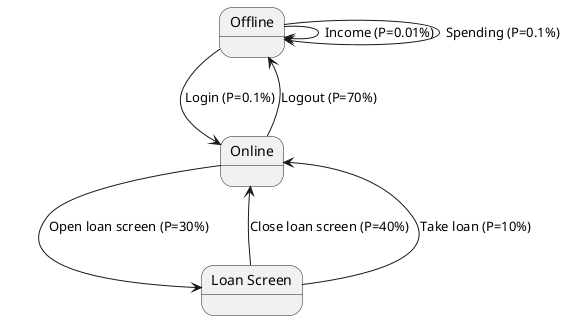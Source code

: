 @startuml
state Offline
state Online
state "Loan Screen" as LoanScreen

Offline --> Offline : Income (P=0.01%)
Offline --> Offline : Spending (P=0.1%)
Offline --> Online : Login (P=0.1%)
Online --> Offline : Logout (P=70%)
Online --> LoanScreen : Open loan screen (P=30%)
LoanScreen --> Online : Close loan screen (P=40%)
LoanScreen --> Online : Take loan (P=10%)
@enduml
